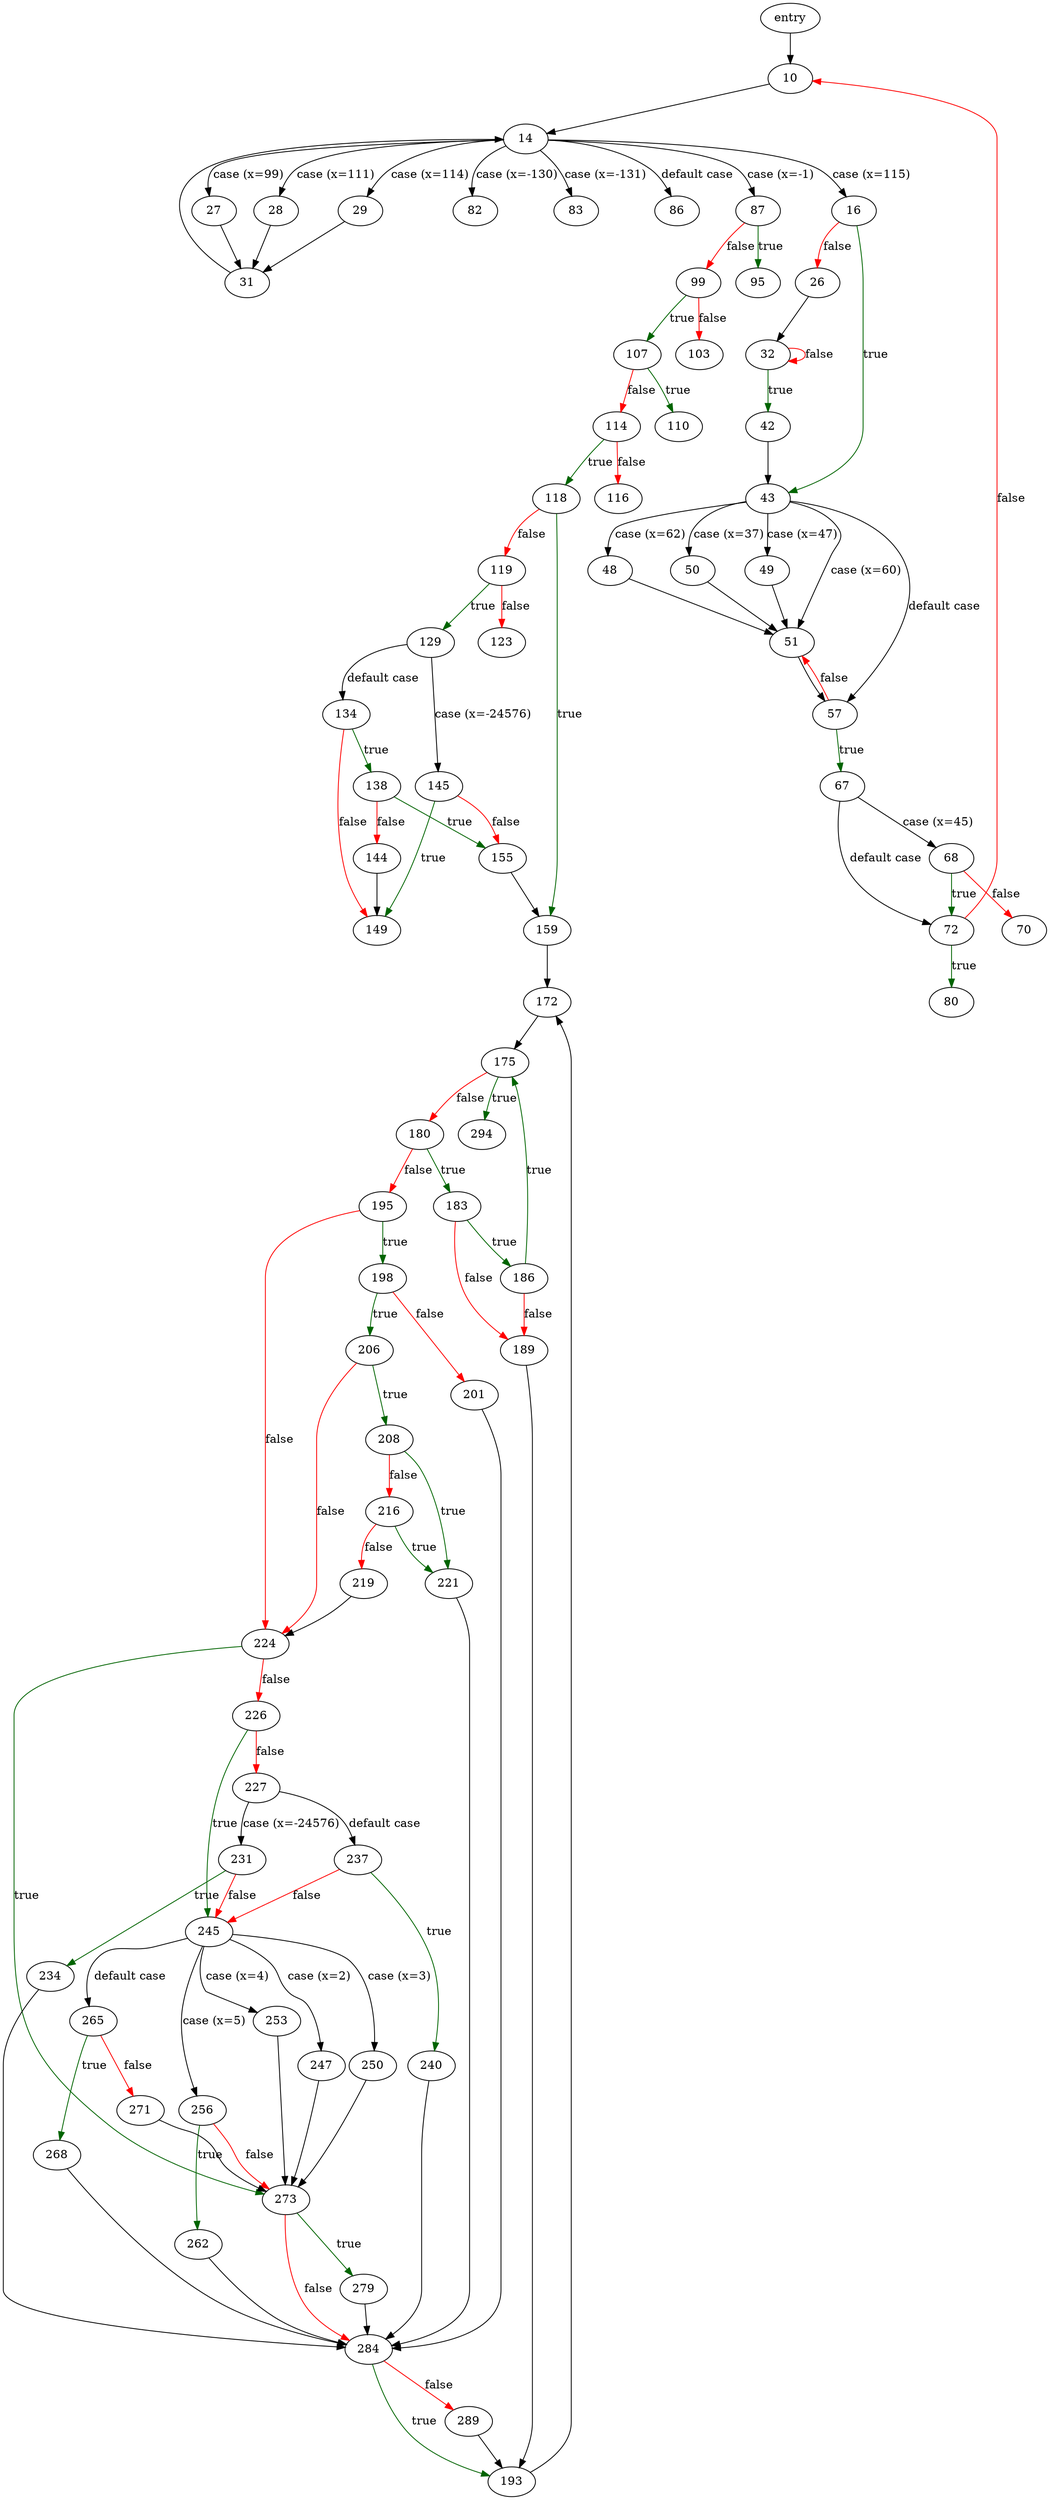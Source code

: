 digraph "main" {
	// Node definitions.
	2 [label=entry];
	10;
	14;
	16;
	26;
	27;
	28;
	29;
	31;
	32;
	42;
	43;
	48;
	49;
	50;
	51;
	57;
	67;
	68;
	70;
	72;
	80;
	82;
	83;
	86;
	87;
	95;
	99;
	103;
	107;
	110;
	114;
	116;
	118;
	119;
	123;
	129;
	134;
	138;
	144;
	145;
	149;
	155;
	159;
	172;
	175;
	180;
	183;
	186;
	189;
	193;
	195;
	198;
	201;
	206;
	208;
	216;
	219;
	221;
	224;
	226;
	227;
	231;
	234;
	237;
	240;
	245;
	247;
	250;
	253;
	256;
	262;
	265;
	268;
	271;
	273;
	279;
	284;
	289;
	294;

	// Edge definitions.
	2 -> 10;
	10 -> 14;
	14 -> 16 [label="case (x=115)"];
	14 -> 27 [label="case (x=99)"];
	14 -> 28 [label="case (x=111)"];
	14 -> 29 [label="case (x=114)"];
	14 -> 82 [label="case (x=-130)"];
	14 -> 83 [label="case (x=-131)"];
	14 -> 86 [label="default case"];
	14 -> 87 [label="case (x=-1)"];
	16 -> 26 [
		color=red
		label=false
	];
	16 -> 43 [
		color=darkgreen
		label=true
	];
	26 -> 32;
	27 -> 31;
	28 -> 31;
	29 -> 31;
	31 -> 14;
	32 -> 32 [
		color=red
		label=false
	];
	32 -> 42 [
		color=darkgreen
		label=true
	];
	42 -> 43;
	43 -> 48 [label="case (x=62)"];
	43 -> 49 [label="case (x=47)"];
	43 -> 50 [label="case (x=37)"];
	43 -> 51 [label="case (x=60)"];
	43 -> 57 [label="default case"];
	48 -> 51;
	49 -> 51;
	50 -> 51;
	51 -> 57;
	57 -> 51 [
		color=red
		label=false
	];
	57 -> 67 [
		color=darkgreen
		label=true
	];
	67 -> 68 [label="case (x=45)"];
	67 -> 72 [label="default case"];
	68 -> 70 [
		color=red
		label=false
	];
	68 -> 72 [
		color=darkgreen
		label=true
	];
	72 -> 10 [
		color=red
		label=false
	];
	72 -> 80 [
		color=darkgreen
		label=true
	];
	87 -> 95 [
		color=darkgreen
		label=true
	];
	87 -> 99 [
		color=red
		label=false
	];
	99 -> 103 [
		color=red
		label=false
	];
	99 -> 107 [
		color=darkgreen
		label=true
	];
	107 -> 110 [
		color=darkgreen
		label=true
	];
	107 -> 114 [
		color=red
		label=false
	];
	114 -> 116 [
		color=red
		label=false
	];
	114 -> 118 [
		color=darkgreen
		label=true
	];
	118 -> 119 [
		color=red
		label=false
	];
	118 -> 159 [
		color=darkgreen
		label=true
	];
	119 -> 123 [
		color=red
		label=false
	];
	119 -> 129 [
		color=darkgreen
		label=true
	];
	129 -> 134 [label="default case"];
	129 -> 145 [label="case (x=-24576)"];
	134 -> 138 [
		color=darkgreen
		label=true
	];
	134 -> 149 [
		color=red
		label=false
	];
	138 -> 144 [
		color=red
		label=false
	];
	138 -> 155 [
		color=darkgreen
		label=true
	];
	144 -> 149;
	145 -> 149 [
		color=darkgreen
		label=true
	];
	145 -> 155 [
		color=red
		label=false
	];
	155 -> 159;
	159 -> 172;
	172 -> 175;
	175 -> 180 [
		color=red
		label=false
	];
	175 -> 294 [
		color=darkgreen
		label=true
	];
	180 -> 183 [
		color=darkgreen
		label=true
	];
	180 -> 195 [
		color=red
		label=false
	];
	183 -> 186 [
		color=darkgreen
		label=true
	];
	183 -> 189 [
		color=red
		label=false
	];
	186 -> 175 [
		color=darkgreen
		label=true
	];
	186 -> 189 [
		color=red
		label=false
	];
	189 -> 193;
	193 -> 172;
	195 -> 198 [
		color=darkgreen
		label=true
	];
	195 -> 224 [
		color=red
		label=false
	];
	198 -> 201 [
		color=red
		label=false
	];
	198 -> 206 [
		color=darkgreen
		label=true
	];
	201 -> 284;
	206 -> 208 [
		color=darkgreen
		label=true
	];
	206 -> 224 [
		color=red
		label=false
	];
	208 -> 216 [
		color=red
		label=false
	];
	208 -> 221 [
		color=darkgreen
		label=true
	];
	216 -> 219 [
		color=red
		label=false
	];
	216 -> 221 [
		color=darkgreen
		label=true
	];
	219 -> 224;
	221 -> 284;
	224 -> 226 [
		color=red
		label=false
	];
	224 -> 273 [
		color=darkgreen
		label=true
	];
	226 -> 227 [
		color=red
		label=false
	];
	226 -> 245 [
		color=darkgreen
		label=true
	];
	227 -> 231 [label="case (x=-24576)"];
	227 -> 237 [label="default case"];
	231 -> 234 [
		color=darkgreen
		label=true
	];
	231 -> 245 [
		color=red
		label=false
	];
	234 -> 284;
	237 -> 240 [
		color=darkgreen
		label=true
	];
	237 -> 245 [
		color=red
		label=false
	];
	240 -> 284;
	245 -> 247 [label="case (x=2)"];
	245 -> 250 [label="case (x=3)"];
	245 -> 253 [label="case (x=4)"];
	245 -> 256 [label="case (x=5)"];
	245 -> 265 [label="default case"];
	247 -> 273;
	250 -> 273;
	253 -> 273;
	256 -> 262 [
		color=darkgreen
		label=true
	];
	256 -> 273 [
		color=red
		label=false
	];
	262 -> 284;
	265 -> 268 [
		color=darkgreen
		label=true
	];
	265 -> 271 [
		color=red
		label=false
	];
	268 -> 284;
	271 -> 273;
	273 -> 279 [
		color=darkgreen
		label=true
	];
	273 -> 284 [
		color=red
		label=false
	];
	279 -> 284;
	284 -> 193 [
		color=darkgreen
		label=true
	];
	284 -> 289 [
		color=red
		label=false
	];
	289 -> 193;
}